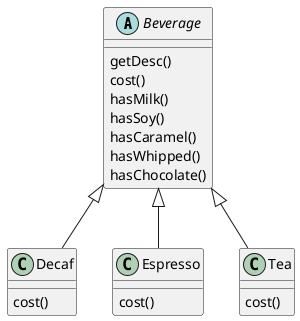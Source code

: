 @startuml

abstract Beverage {
  getDesc()
  cost()
  hasMilk()
  hasSoy()
  hasCaramel()
  hasWhipped()
  hasChocolate()
}

class Decaf {
  cost()
}

class Espresso {
  cost()
}

class Tea {
  cost()
}

Beverage <|-- Decaf
Beverage <|-- Espresso
Beverage <|-- Tea

@enduml
